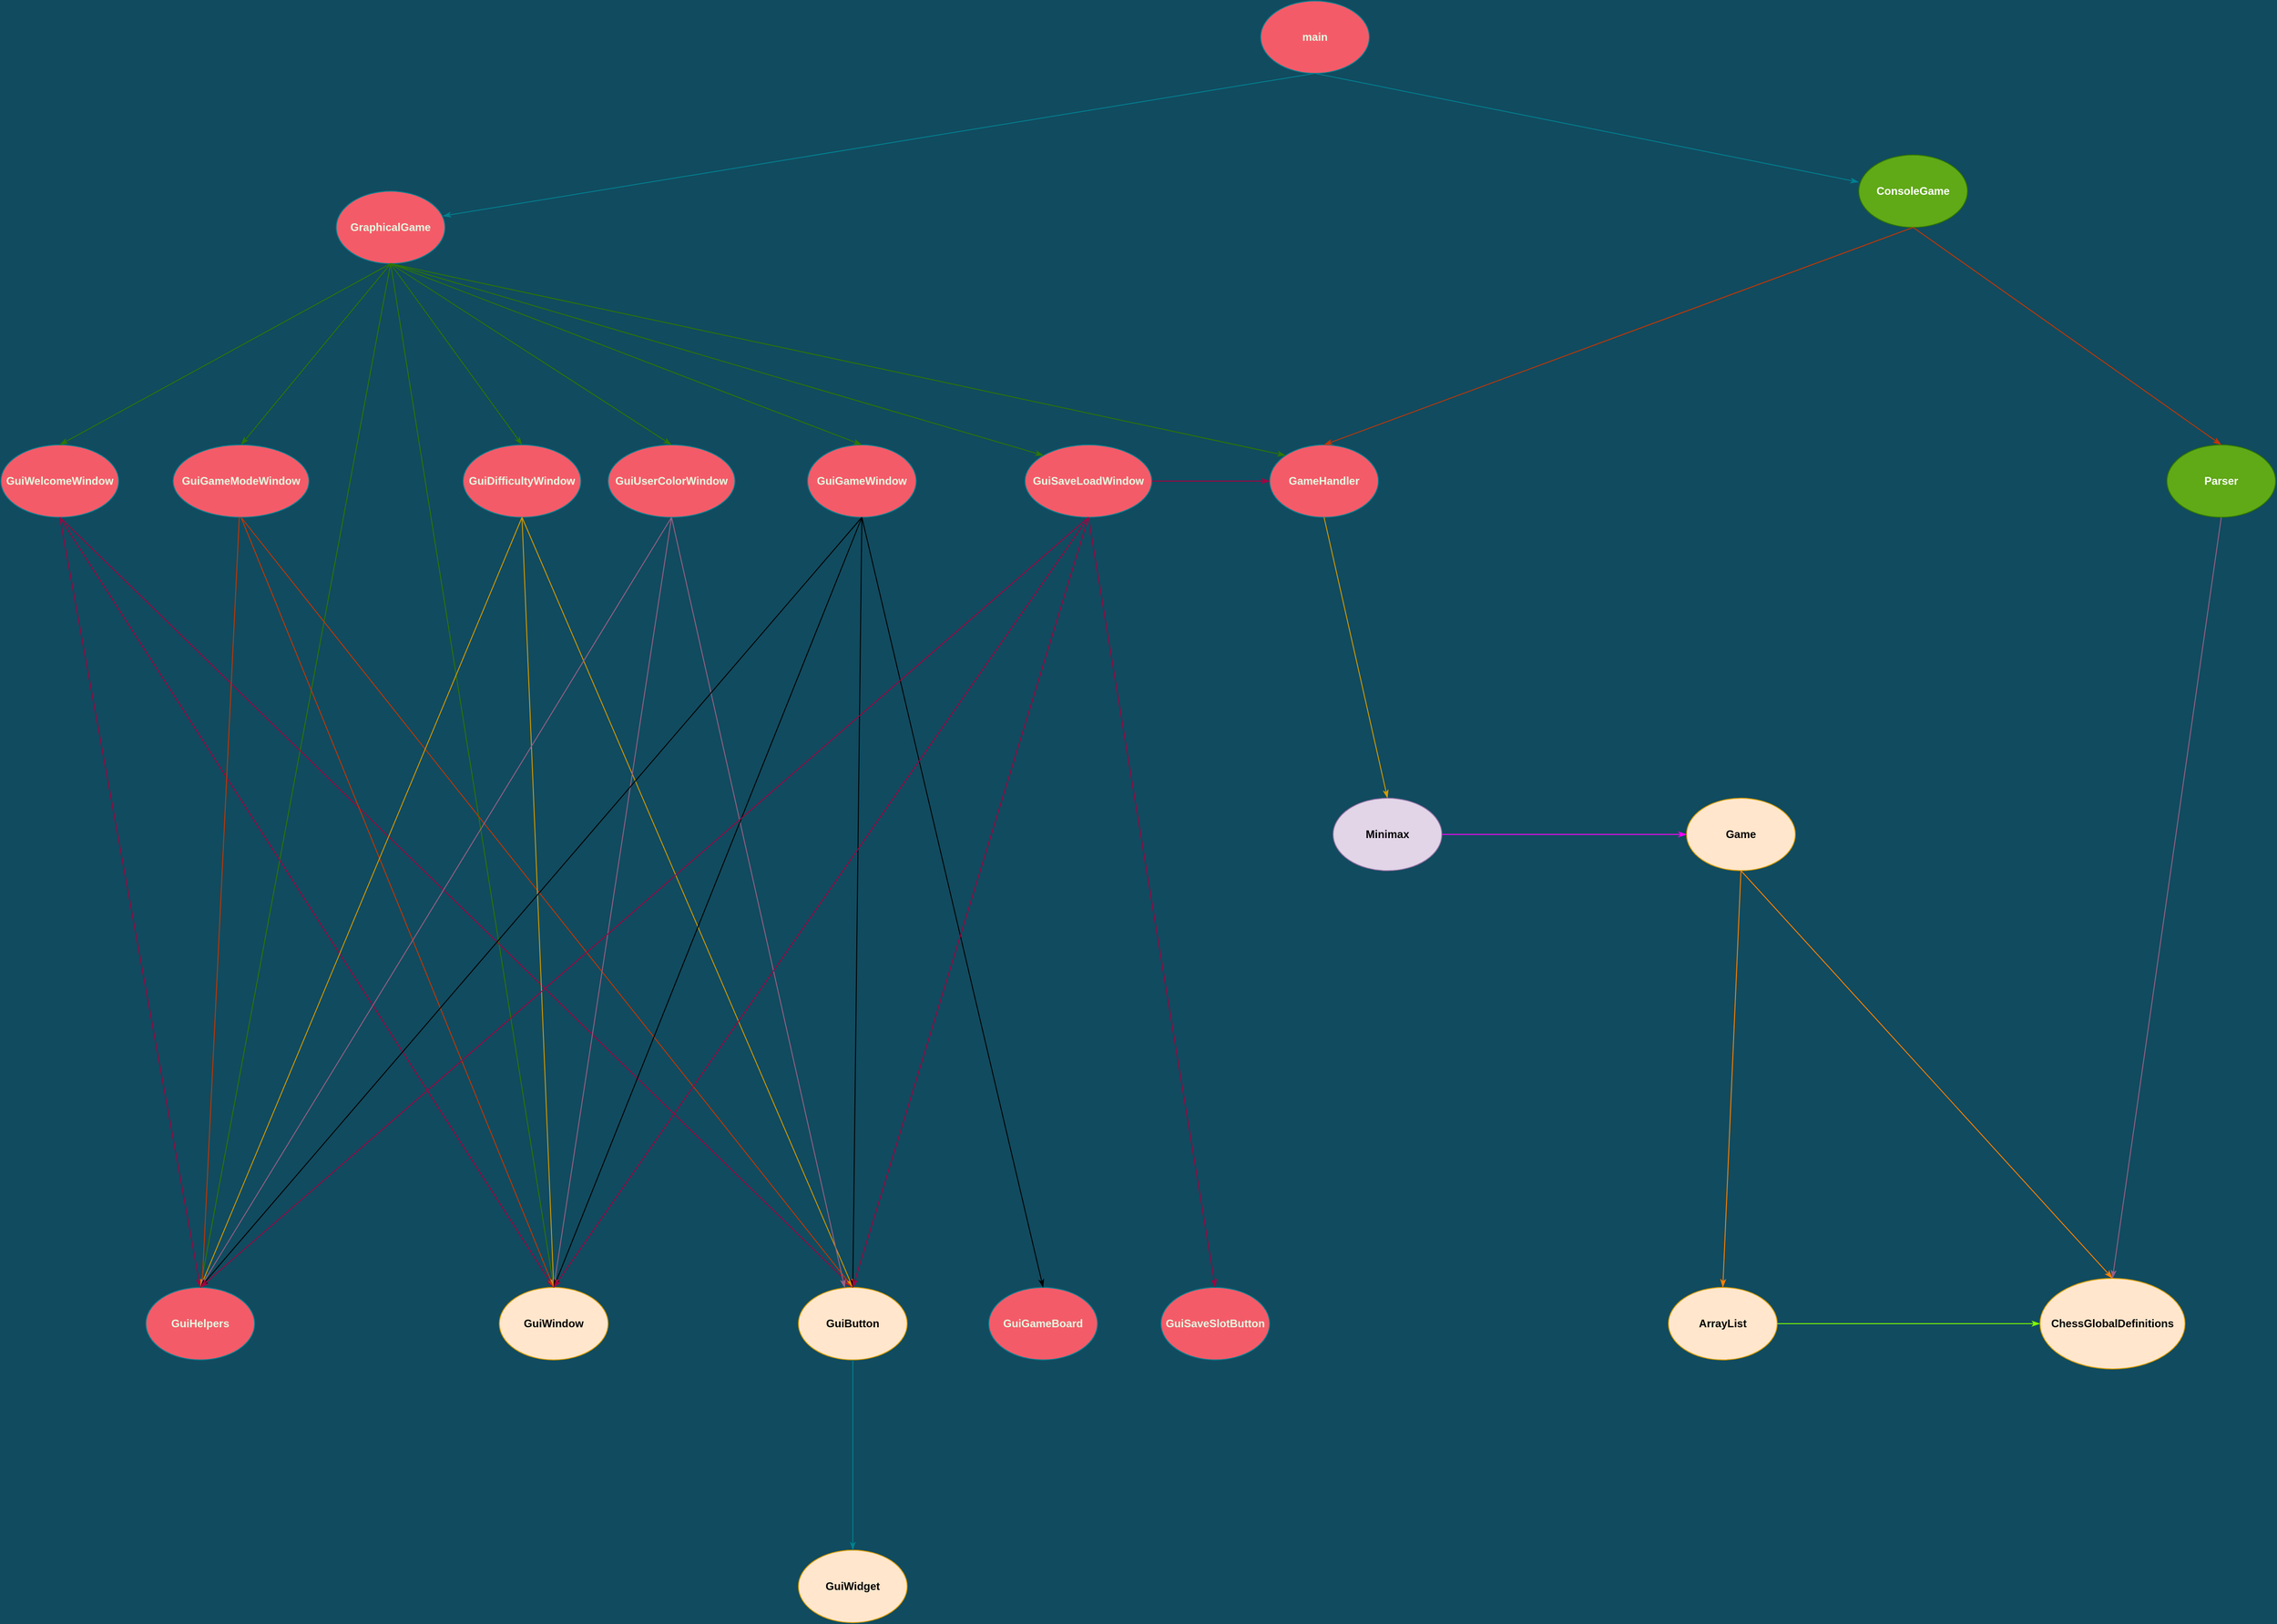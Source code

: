 <mxfile version="15.6.8" type="github">
  <diagram id="C5RBs43oDa-KdzZeNtuy" name="Page-1">
    <mxGraphModel dx="1483" dy="827" grid="1" gridSize="10" guides="1" tooltips="1" connect="1" arrows="1" fold="1" page="1" pageScale="1" pageWidth="3300" pageHeight="4681" background="#114B5F" math="0" shadow="0">
      <root>
        <mxCell id="WIyWlLk6GJQsqaUBKTNV-0" />
        <mxCell id="WIyWlLk6GJQsqaUBKTNV-1" parent="WIyWlLk6GJQsqaUBKTNV-0" />
        <mxCell id="X0Pu3LgBEjpvohQE28Oq-0" value="&lt;b&gt;main&lt;/b&gt;" style="ellipse;whiteSpace=wrap;html=1;fillColor=#F45B69;strokeColor=#028090;fontColor=#E4FDE1;sketch=0;shadow=0;direction=east;" parent="WIyWlLk6GJQsqaUBKTNV-1" vertex="1">
          <mxGeometry x="1620" y="1860" width="120" height="80" as="geometry" />
        </mxCell>
        <mxCell id="X0Pu3LgBEjpvohQE28Oq-2" value="&lt;b&gt;GraphicalGame&lt;/b&gt;" style="ellipse;whiteSpace=wrap;html=1;fillColor=#F45B69;strokeColor=#028090;fontColor=#E4FDE1;sketch=0;shadow=0;direction=east;" parent="WIyWlLk6GJQsqaUBKTNV-1" vertex="1">
          <mxGeometry x="600" y="2070" width="120" height="80" as="geometry" />
        </mxCell>
        <mxCell id="X0Pu3LgBEjpvohQE28Oq-3" value="&lt;b&gt;ConsoleGame&lt;/b&gt;" style="ellipse;whiteSpace=wrap;html=1;fillColor=#60a917;strokeColor=#2D7600;fontColor=#ffffff;sketch=0;shadow=0;direction=east;" parent="WIyWlLk6GJQsqaUBKTNV-1" vertex="1">
          <mxGeometry x="2280" y="2030" width="120" height="80" as="geometry" />
        </mxCell>
        <mxCell id="X0Pu3LgBEjpvohQE28Oq-4" value="" style="endArrow=none;html=1;rounded=0;entryX=0.5;entryY=1;entryDx=0;entryDy=0;exitX=0;exitY=0.375;exitDx=0;exitDy=0;startArrow=classicThin;startFill=1;labelBackgroundColor=#114B5F;strokeColor=#028090;fontColor=#E4FDE1;sketch=0;shadow=0;exitPerimeter=0;" parent="WIyWlLk6GJQsqaUBKTNV-1" source="X0Pu3LgBEjpvohQE28Oq-3" target="X0Pu3LgBEjpvohQE28Oq-0" edge="1">
          <mxGeometry width="50" height="50" relative="1" as="geometry">
            <mxPoint x="1530" y="2010" as="sourcePoint" />
            <mxPoint x="1580" y="1960" as="targetPoint" />
          </mxGeometry>
        </mxCell>
        <mxCell id="X0Pu3LgBEjpvohQE28Oq-6" value="" style="endArrow=none;html=1;exitX=0.98;exitY=0.343;exitDx=0;exitDy=0;entryX=0.5;entryY=1;entryDx=0;entryDy=0;strokeColor=#028090;rounded=0;startArrow=classicThin;startFill=1;labelBackgroundColor=#114B5F;fontColor=#E4FDE1;sketch=0;shadow=0;exitPerimeter=0;targetPerimeterSpacing=0;" parent="WIyWlLk6GJQsqaUBKTNV-1" source="X0Pu3LgBEjpvohQE28Oq-2" target="X0Pu3LgBEjpvohQE28Oq-0" edge="1">
          <mxGeometry width="50" height="50" relative="1" as="geometry">
            <mxPoint x="1740" y="2020" as="sourcePoint" />
            <mxPoint x="1790" y="1970" as="targetPoint" />
          </mxGeometry>
        </mxCell>
        <mxCell id="X0Pu3LgBEjpvohQE28Oq-9" value="&lt;b&gt;GuiGameModeWindow&lt;/b&gt;" style="ellipse;whiteSpace=wrap;html=1;fillColor=#F45B69;strokeColor=#028090;fontColor=#E4FDE1;sketch=0;shadow=0;direction=east;" parent="WIyWlLk6GJQsqaUBKTNV-1" vertex="1">
          <mxGeometry x="420" y="2350" width="150" height="80" as="geometry" />
        </mxCell>
        <mxCell id="X0Pu3LgBEjpvohQE28Oq-10" value="&lt;b&gt;GuiWelcomeWindow&lt;/b&gt;" style="ellipse;whiteSpace=wrap;html=1;fillColor=#F45B69;strokeColor=#028090;fontColor=#E4FDE1;sketch=0;shadow=0;direction=east;" parent="WIyWlLk6GJQsqaUBKTNV-1" vertex="1">
          <mxGeometry x="230" y="2350" width="130" height="80" as="geometry" />
        </mxCell>
        <mxCell id="X0Pu3LgBEjpvohQE28Oq-11" value="&lt;b&gt;GuiWindow&lt;/b&gt;" style="ellipse;whiteSpace=wrap;html=1;fillColor=#ffe6cc;strokeColor=#d79b00;sketch=0;shadow=0;direction=east;fontColor=default;" parent="WIyWlLk6GJQsqaUBKTNV-1" vertex="1">
          <mxGeometry x="780" y="3280" width="120" height="80" as="geometry" />
        </mxCell>
        <mxCell id="X0Pu3LgBEjpvohQE28Oq-12" value="&lt;b&gt;GuiHelpers&lt;/b&gt;" style="ellipse;whiteSpace=wrap;html=1;fillColor=#F45B69;strokeColor=#028090;fontColor=#E4FDE1;flipH=0;flipV=1;sketch=0;shadow=0;direction=east;" parent="WIyWlLk6GJQsqaUBKTNV-1" vertex="1">
          <mxGeometry x="390" y="3280" width="120" height="80" as="geometry" />
        </mxCell>
        <mxCell id="X0Pu3LgBEjpvohQE28Oq-13" value="&lt;b&gt;GuiSaveLoadWindow&lt;/b&gt;" style="ellipse;whiteSpace=wrap;html=1;fillColor=#F45B69;strokeColor=#028090;fontColor=#E4FDE1;sketch=0;shadow=0;direction=east;" parent="WIyWlLk6GJQsqaUBKTNV-1" vertex="1">
          <mxGeometry x="1360" y="2350" width="140" height="80" as="geometry" />
        </mxCell>
        <mxCell id="X0Pu3LgBEjpvohQE28Oq-14" value="&lt;b&gt;GuiGameWindow&lt;/b&gt;" style="ellipse;whiteSpace=wrap;html=1;fillColor=#F45B69;strokeColor=#028090;fontColor=#E4FDE1;sketch=0;shadow=0;direction=east;" parent="WIyWlLk6GJQsqaUBKTNV-1" vertex="1">
          <mxGeometry x="1120" y="2350" width="120" height="80" as="geometry" />
        </mxCell>
        <mxCell id="X0Pu3LgBEjpvohQE28Oq-15" value="&lt;b&gt;GuiUserColorWindow&lt;/b&gt;" style="ellipse;whiteSpace=wrap;html=1;fillColor=#F45B69;strokeColor=#028090;fontColor=#E4FDE1;sketch=0;shadow=0;direction=east;" parent="WIyWlLk6GJQsqaUBKTNV-1" vertex="1">
          <mxGeometry x="900" y="2350" width="140" height="80" as="geometry" />
        </mxCell>
        <mxCell id="X0Pu3LgBEjpvohQE28Oq-16" value="&lt;b&gt;GuiDifficultyWindow&lt;/b&gt;" style="ellipse;whiteSpace=wrap;html=1;fillColor=#F45B69;strokeColor=#028090;fontColor=#E4FDE1;sketch=0;shadow=0;direction=east;" parent="WIyWlLk6GJQsqaUBKTNV-1" vertex="1">
          <mxGeometry x="740" y="2350" width="130" height="80" as="geometry" />
        </mxCell>
        <mxCell id="X0Pu3LgBEjpvohQE28Oq-17" value="" style="endArrow=classicThin;html=1;rounded=0;exitX=0.5;exitY=1;exitDx=0;exitDy=0;entryX=0.5;entryY=0;entryDx=0;entryDy=0;startArrow=none;startFill=0;endFill=1;labelBackgroundColor=#114B5F;strokeColor=#2D7600;fontColor=#E4FDE1;fillColor=#60a917;sketch=0;shadow=0;" parent="WIyWlLk6GJQsqaUBKTNV-1" source="X0Pu3LgBEjpvohQE28Oq-2" target="X0Pu3LgBEjpvohQE28Oq-12" edge="1">
          <mxGeometry width="50" height="50" relative="1" as="geometry">
            <mxPoint x="558.784" y="2391.716" as="sourcePoint" />
            <mxPoint x="161.21" y="2320" as="targetPoint" />
          </mxGeometry>
        </mxCell>
        <mxCell id="X0Pu3LgBEjpvohQE28Oq-18" value="" style="endArrow=classicThin;html=1;rounded=0;exitX=0.5;exitY=1;exitDx=0;exitDy=0;entryX=0.5;entryY=0;entryDx=0;entryDy=0;endFill=1;labelBackgroundColor=#114B5F;strokeColor=#2D7600;fontColor=#E4FDE1;fillColor=#60a917;sketch=0;shadow=0;" parent="WIyWlLk6GJQsqaUBKTNV-1" source="X0Pu3LgBEjpvohQE28Oq-2" target="X0Pu3LgBEjpvohQE28Oq-11" edge="1">
          <mxGeometry width="50" height="50" relative="1" as="geometry">
            <mxPoint x="620" y="2140" as="sourcePoint" />
            <mxPoint x="170" y="2580" as="targetPoint" />
          </mxGeometry>
        </mxCell>
        <mxCell id="X0Pu3LgBEjpvohQE28Oq-19" value="" style="endArrow=classicThin;html=1;rounded=0;entryX=0.5;entryY=0;entryDx=0;entryDy=0;endFill=1;labelBackgroundColor=#114B5F;strokeColor=#2D7600;fontColor=#E4FDE1;fillColor=#60a917;sketch=0;shadow=0;exitX=0.5;exitY=0;exitDx=0;exitDy=0;" parent="WIyWlLk6GJQsqaUBKTNV-1" target="X0Pu3LgBEjpvohQE28Oq-10" edge="1">
          <mxGeometry width="50" height="50" relative="1" as="geometry">
            <mxPoint x="660" y="2150" as="sourcePoint" />
            <mxPoint x="470" y="2580" as="targetPoint" />
          </mxGeometry>
        </mxCell>
        <mxCell id="X0Pu3LgBEjpvohQE28Oq-20" value="" style="endArrow=classicThin;html=1;rounded=0;exitX=0.5;exitY=1;exitDx=0;exitDy=0;entryX=0.5;entryY=0;entryDx=0;entryDy=0;endFill=1;labelBackgroundColor=#114B5F;strokeColor=#2D7600;fontColor=#E4FDE1;fillColor=#60a917;sketch=0;shadow=0;" parent="WIyWlLk6GJQsqaUBKTNV-1" source="X0Pu3LgBEjpvohQE28Oq-2" target="X0Pu3LgBEjpvohQE28Oq-9" edge="1">
          <mxGeometry width="50" height="50" relative="1" as="geometry">
            <mxPoint x="850" y="2120" as="sourcePoint" />
            <mxPoint x="750" y="2530" as="targetPoint" />
          </mxGeometry>
        </mxCell>
        <mxCell id="X0Pu3LgBEjpvohQE28Oq-21" value="" style="endArrow=classicThin;html=1;rounded=0;exitX=0.5;exitY=1;exitDx=0;exitDy=0;entryX=0.5;entryY=0;entryDx=0;entryDy=0;endFill=1;labelBackgroundColor=#114B5F;strokeColor=#2D7600;fontColor=#E4FDE1;fillColor=#60a917;sketch=0;shadow=0;" parent="WIyWlLk6GJQsqaUBKTNV-1" source="X0Pu3LgBEjpvohQE28Oq-2" target="X0Pu3LgBEjpvohQE28Oq-16" edge="1">
          <mxGeometry width="50" height="50" relative="1" as="geometry">
            <mxPoint x="799.996" y="2138.284" as="sourcePoint" />
            <mxPoint x="837.57" y="2550" as="targetPoint" />
          </mxGeometry>
        </mxCell>
        <mxCell id="X0Pu3LgBEjpvohQE28Oq-22" value="" style="endArrow=classicThin;html=1;rounded=0;exitX=0.5;exitY=1;exitDx=0;exitDy=0;entryX=0.5;entryY=0;entryDx=0;entryDy=0;endFill=1;labelBackgroundColor=#114B5F;strokeColor=#2D7600;fontColor=#E4FDE1;fillColor=#60a917;sketch=0;shadow=0;" parent="WIyWlLk6GJQsqaUBKTNV-1" source="X0Pu3LgBEjpvohQE28Oq-2" target="X0Pu3LgBEjpvohQE28Oq-15" edge="1">
          <mxGeometry width="50" height="50" relative="1" as="geometry">
            <mxPoint x="850" y="2100" as="sourcePoint" />
            <mxPoint x="1050.0" y="2540" as="targetPoint" />
          </mxGeometry>
        </mxCell>
        <mxCell id="X0Pu3LgBEjpvohQE28Oq-24" value="&lt;b&gt;GameHandler&lt;/b&gt;" style="ellipse;whiteSpace=wrap;html=1;fillColor=#F45B69;strokeColor=#028090;fontColor=#E4FDE1;sketch=0;shadow=0;direction=east;" parent="WIyWlLk6GJQsqaUBKTNV-1" vertex="1">
          <mxGeometry x="1630" y="2350" width="120" height="80" as="geometry" />
        </mxCell>
        <mxCell id="X0Pu3LgBEjpvohQE28Oq-25" value="" style="endArrow=classicThin;html=1;rounded=0;exitX=0.5;exitY=1;exitDx=0;exitDy=0;entryX=0.5;entryY=0;entryDx=0;entryDy=0;endFill=1;labelBackgroundColor=#114B5F;strokeColor=#2D7600;fontColor=#E4FDE1;fillColor=#60a917;sketch=0;shadow=0;" parent="WIyWlLk6GJQsqaUBKTNV-1" source="X0Pu3LgBEjpvohQE28Oq-2" target="X0Pu3LgBEjpvohQE28Oq-14" edge="1">
          <mxGeometry width="50" height="50" relative="1" as="geometry">
            <mxPoint x="830" y="2080" as="sourcePoint" />
            <mxPoint x="1210" y="2520" as="targetPoint" />
          </mxGeometry>
        </mxCell>
        <mxCell id="X0Pu3LgBEjpvohQE28Oq-26" value="" style="endArrow=classicThin;html=1;rounded=0;exitX=0.5;exitY=1;exitDx=0;exitDy=0;entryX=0;entryY=0;entryDx=0;entryDy=0;endFill=1;labelBackgroundColor=#114B5F;strokeColor=#2D7600;fontColor=#E4FDE1;fillColor=#60a917;sketch=0;shadow=0;" parent="WIyWlLk6GJQsqaUBKTNV-1" source="X0Pu3LgBEjpvohQE28Oq-2" target="X0Pu3LgBEjpvohQE28Oq-13" edge="1">
          <mxGeometry width="50" height="50" relative="1" as="geometry">
            <mxPoint x="960" y="2070" as="sourcePoint" />
            <mxPoint x="1340" y="2510" as="targetPoint" />
          </mxGeometry>
        </mxCell>
        <mxCell id="X0Pu3LgBEjpvohQE28Oq-27" value="" style="endArrow=classicThin;html=1;rounded=0;exitX=0.5;exitY=1;exitDx=0;exitDy=0;entryX=0;entryY=0;entryDx=0;entryDy=0;endFill=1;labelBackgroundColor=#114B5F;strokeColor=#2D7600;fontColor=#E4FDE1;fillColor=#60a917;sketch=0;shadow=0;" parent="WIyWlLk6GJQsqaUBKTNV-1" source="X0Pu3LgBEjpvohQE28Oq-2" target="X0Pu3LgBEjpvohQE28Oq-24" edge="1">
          <mxGeometry width="50" height="50" relative="1" as="geometry">
            <mxPoint x="1170" y="1990" as="sourcePoint" />
            <mxPoint x="1550" y="2430" as="targetPoint" />
          </mxGeometry>
        </mxCell>
        <mxCell id="X0Pu3LgBEjpvohQE28Oq-31" value="" style="endArrow=classicThin;html=1;rounded=0;exitX=0.5;exitY=1;exitDx=0;exitDy=0;entryX=0.5;entryY=0;entryDx=0;entryDy=0;endFill=1;labelBackgroundColor=#114B5F;strokeColor=#A50040;fontColor=#E4FDE1;fillColor=#d80073;sketch=0;shadow=0;" parent="WIyWlLk6GJQsqaUBKTNV-1" source="X0Pu3LgBEjpvohQE28Oq-10" target="X0Pu3LgBEjpvohQE28Oq-11" edge="1">
          <mxGeometry width="50" height="50" relative="1" as="geometry">
            <mxPoint x="635" y="2270" as="sourcePoint" />
            <mxPoint x="300" y="2360" as="targetPoint" />
          </mxGeometry>
        </mxCell>
        <mxCell id="X0Pu3LgBEjpvohQE28Oq-32" value="" style="endArrow=classicThin;html=1;rounded=0;exitX=0.5;exitY=1;exitDx=0;exitDy=0;endFill=1;labelBackgroundColor=#114B5F;strokeColor=#A50040;fontColor=#E4FDE1;fillColor=#d80073;entryX=0.5;entryY=0;entryDx=0;entryDy=0;sketch=0;shadow=0;" parent="WIyWlLk6GJQsqaUBKTNV-1" source="X0Pu3LgBEjpvohQE28Oq-10" target="X0Pu3LgBEjpvohQE28Oq-12" edge="1">
          <mxGeometry width="50" height="50" relative="1" as="geometry">
            <mxPoint x="425" y="2330" as="sourcePoint" />
            <mxPoint x="410" y="3150" as="targetPoint" />
          </mxGeometry>
        </mxCell>
        <mxCell id="X0Pu3LgBEjpvohQE28Oq-33" value="&lt;b&gt;GuiButton&lt;/b&gt;" style="ellipse;whiteSpace=wrap;html=1;fillColor=#ffe6cc;strokeColor=#d79b00;sketch=0;shadow=0;direction=east;fontColor=default;" parent="WIyWlLk6GJQsqaUBKTNV-1" vertex="1">
          <mxGeometry x="1110" y="3280" width="120" height="80" as="geometry" />
        </mxCell>
        <mxCell id="X0Pu3LgBEjpvohQE28Oq-34" value="" style="endArrow=classicThin;html=1;rounded=0;exitX=0.5;exitY=1;exitDx=0;exitDy=0;entryX=0.5;entryY=0;entryDx=0;entryDy=0;endFill=1;labelBackgroundColor=#114B5F;strokeColor=#A50040;fontColor=#E4FDE1;fillColor=#d80073;sketch=0;shadow=0;" parent="WIyWlLk6GJQsqaUBKTNV-1" source="X0Pu3LgBEjpvohQE28Oq-10" target="X0Pu3LgBEjpvohQE28Oq-33" edge="1">
          <mxGeometry width="50" height="50" relative="1" as="geometry">
            <mxPoint x="184" y="2258.28" as="sourcePoint" />
            <mxPoint x="216.574" y="2549.996" as="targetPoint" />
          </mxGeometry>
        </mxCell>
        <mxCell id="X0Pu3LgBEjpvohQE28Oq-35" value="&lt;b&gt;GuiWidget&lt;/b&gt;" style="ellipse;whiteSpace=wrap;html=1;fillColor=#ffe6cc;strokeColor=#d79b00;sketch=0;shadow=0;direction=east;fontColor=default;" parent="WIyWlLk6GJQsqaUBKTNV-1" vertex="1">
          <mxGeometry x="1110" y="3570" width="120" height="80" as="geometry" />
        </mxCell>
        <mxCell id="X0Pu3LgBEjpvohQE28Oq-36" value="" style="endArrow=classicThin;html=1;rounded=0;endFill=1;entryX=0.5;entryY=0;entryDx=0;entryDy=0;labelBackgroundColor=#114B5F;strokeColor=#028090;fontColor=#E4FDE1;exitX=0.5;exitY=1;exitDx=0;exitDy=0;sketch=0;shadow=0;" parent="WIyWlLk6GJQsqaUBKTNV-1" source="X0Pu3LgBEjpvohQE28Oq-33" target="X0Pu3LgBEjpvohQE28Oq-35" edge="1">
          <mxGeometry width="50" height="50" relative="1" as="geometry">
            <mxPoint x="1070" y="3060" as="sourcePoint" />
            <mxPoint x="260" y="2940" as="targetPoint" />
          </mxGeometry>
        </mxCell>
        <mxCell id="X0Pu3LgBEjpvohQE28Oq-37" value="" style="endArrow=classicThin;html=1;rounded=0;exitX=0.5;exitY=1;exitDx=0;exitDy=0;entryX=0.5;entryY=0;entryDx=0;entryDy=0;endFill=1;labelBackgroundColor=#114B5F;strokeColor=#C73500;fontColor=#E4FDE1;fillColor=#fa6800;sketch=0;shadow=0;" parent="WIyWlLk6GJQsqaUBKTNV-1" source="X0Pu3LgBEjpvohQE28Oq-9" target="X0Pu3LgBEjpvohQE28Oq-33" edge="1">
          <mxGeometry width="50" height="50" relative="1" as="geometry">
            <mxPoint x="320.858" y="2278.348" as="sourcePoint" />
            <mxPoint x="597.574" y="2851.716" as="targetPoint" />
          </mxGeometry>
        </mxCell>
        <mxCell id="X0Pu3LgBEjpvohQE28Oq-38" value="" style="endArrow=classicThin;html=1;rounded=0;endFill=1;labelBackgroundColor=#114B5F;strokeColor=#C73500;fontColor=#E4FDE1;fillColor=#fa6800;sketch=0;shadow=0;" parent="WIyWlLk6GJQsqaUBKTNV-1" source="X0Pu3LgBEjpvohQE28Oq-9" target="X0Pu3LgBEjpvohQE28Oq-12" edge="1">
          <mxGeometry width="50" height="50" relative="1" as="geometry">
            <mxPoint x="489.852" y="2320.001" as="sourcePoint" />
            <mxPoint x="239.996" y="2613.266" as="targetPoint" />
          </mxGeometry>
        </mxCell>
        <mxCell id="X0Pu3LgBEjpvohQE28Oq-39" value="" style="endArrow=classicThin;html=1;rounded=0;exitX=0.5;exitY=1;exitDx=0;exitDy=0;entryX=0.5;entryY=0;entryDx=0;entryDy=0;endFill=1;labelBackgroundColor=#114B5F;strokeColor=#C73500;fontColor=#E4FDE1;fillColor=#fa6800;sketch=0;shadow=0;" parent="WIyWlLk6GJQsqaUBKTNV-1" source="X0Pu3LgBEjpvohQE28Oq-9" target="X0Pu3LgBEjpvohQE28Oq-11" edge="1">
          <mxGeometry width="50" height="50" relative="1" as="geometry">
            <mxPoint x="599.852" y="2290.001" as="sourcePoint" />
            <mxPoint x="349.996" y="2583.266" as="targetPoint" />
          </mxGeometry>
        </mxCell>
        <mxCell id="X0Pu3LgBEjpvohQE28Oq-40" value="" style="endArrow=classicThin;html=1;rounded=0;exitX=0.5;exitY=1;exitDx=0;exitDy=0;entryX=0.5;entryY=0;entryDx=0;entryDy=0;endFill=1;labelBackgroundColor=#114B5F;strokeColor=#d79b00;fontColor=#E4FDE1;fillColor=#ffcd28;gradientColor=#ffa500;sketch=0;shadow=0;" parent="WIyWlLk6GJQsqaUBKTNV-1" source="X0Pu3LgBEjpvohQE28Oq-16" target="X0Pu3LgBEjpvohQE28Oq-33" edge="1">
          <mxGeometry width="50" height="50" relative="1" as="geometry">
            <mxPoint x="810" y="2490" as="sourcePoint" />
            <mxPoint x="965" y="2930" as="targetPoint" />
          </mxGeometry>
        </mxCell>
        <mxCell id="X0Pu3LgBEjpvohQE28Oq-41" value="" style="endArrow=classicThin;html=1;rounded=0;exitX=0.5;exitY=1;exitDx=0;exitDy=0;entryX=0.5;entryY=0;entryDx=0;entryDy=0;endFill=1;labelBackgroundColor=#114B5F;strokeColor=#d79b00;fontColor=#E4FDE1;fillColor=#ffcd28;gradientColor=#ffa500;sketch=0;shadow=0;" parent="WIyWlLk6GJQsqaUBKTNV-1" source="X0Pu3LgBEjpvohQE28Oq-16" target="X0Pu3LgBEjpvohQE28Oq-12" edge="1">
          <mxGeometry width="50" height="50" relative="1" as="geometry">
            <mxPoint x="769.293" y="2428.44" as="sourcePoint" />
            <mxPoint x="202.426" y="2571.716" as="targetPoint" />
          </mxGeometry>
        </mxCell>
        <mxCell id="X0Pu3LgBEjpvohQE28Oq-42" value="" style="endArrow=classicThin;html=1;rounded=0;exitX=0.5;exitY=1;exitDx=0;exitDy=0;entryX=0.5;entryY=0;entryDx=0;entryDy=0;endFill=1;labelBackgroundColor=#114B5F;strokeColor=#d79b00;fontColor=#E4FDE1;fillColor=#ffcd28;gradientColor=#ffa500;sketch=0;shadow=0;" parent="WIyWlLk6GJQsqaUBKTNV-1" source="X0Pu3LgBEjpvohQE28Oq-16" target="X0Pu3LgBEjpvohQE28Oq-11" edge="1">
          <mxGeometry width="50" height="50" relative="1" as="geometry">
            <mxPoint x="798.433" y="2540.0" as="sourcePoint" />
            <mxPoint x="541.566" y="2963.276" as="targetPoint" />
          </mxGeometry>
        </mxCell>
        <mxCell id="X0Pu3LgBEjpvohQE28Oq-43" value="" style="endArrow=classicThin;html=1;rounded=0;endFill=1;labelBackgroundColor=#114B5F;strokeColor=#996185;fontColor=#E4FDE1;fillColor=#e6d0de;gradientColor=#d5739d;sketch=0;shadow=0;exitX=0.5;exitY=1;exitDx=0;exitDy=0;" parent="WIyWlLk6GJQsqaUBKTNV-1" source="X0Pu3LgBEjpvohQE28Oq-15" target="X0Pu3LgBEjpvohQE28Oq-33" edge="1">
          <mxGeometry width="50" height="50" relative="1" as="geometry">
            <mxPoint x="912.57" y="2450" as="sourcePoint" />
            <mxPoint x="839.996" y="2861.716" as="targetPoint" />
          </mxGeometry>
        </mxCell>
        <mxCell id="X0Pu3LgBEjpvohQE28Oq-44" value="" style="endArrow=classicThin;html=1;rounded=0;exitX=0.5;exitY=1;exitDx=0;exitDy=0;entryX=0.5;entryY=0;entryDx=0;entryDy=0;endFill=1;labelBackgroundColor=#114B5F;strokeColor=#996185;fontColor=#E4FDE1;fillColor=#e6d0de;gradientColor=#d5739d;sketch=0;shadow=0;" parent="WIyWlLk6GJQsqaUBKTNV-1" source="X0Pu3LgBEjpvohQE28Oq-15" target="X0Pu3LgBEjpvohQE28Oq-12" edge="1">
          <mxGeometry width="50" height="50" relative="1" as="geometry">
            <mxPoint x="1070.503" y="2570.004" as="sourcePoint" />
            <mxPoint x="360.0" y="2741.72" as="targetPoint" />
          </mxGeometry>
        </mxCell>
        <mxCell id="X0Pu3LgBEjpvohQE28Oq-45" value="" style="endArrow=classicThin;html=1;rounded=0;exitX=0.5;exitY=1;exitDx=0;exitDy=0;entryX=0.5;entryY=0;entryDx=0;entryDy=0;endFill=1;labelBackgroundColor=#114B5F;strokeColor=#996185;fontColor=#E4FDE1;fillColor=#e6d0de;gradientColor=#d5739d;sketch=0;shadow=0;" parent="WIyWlLk6GJQsqaUBKTNV-1" source="X0Pu3LgBEjpvohQE28Oq-15" target="X0Pu3LgBEjpvohQE28Oq-11" edge="1">
          <mxGeometry width="50" height="50" relative="1" as="geometry">
            <mxPoint x="1120.0" y="2560" as="sourcePoint" />
            <mxPoint x="670" y="3000" as="targetPoint" />
          </mxGeometry>
        </mxCell>
        <mxCell id="X0Pu3LgBEjpvohQE28Oq-50" value="&lt;b&gt;GuiGameBoard&lt;br&gt;&lt;/b&gt;" style="ellipse;whiteSpace=wrap;html=1;fillColor=#F45B69;strokeColor=#028090;fontColor=#E4FDE1;sketch=0;shadow=0;direction=east;" parent="WIyWlLk6GJQsqaUBKTNV-1" vertex="1">
          <mxGeometry x="1320" y="3280" width="120" height="80" as="geometry" />
        </mxCell>
        <mxCell id="X0Pu3LgBEjpvohQE28Oq-51" value="" style="endArrow=classicThin;html=1;rounded=0;exitX=0.5;exitY=1;exitDx=0;exitDy=0;endFill=1;labelBackgroundColor=#114B5F;fontColor=#E4FDE1;entryX=0.5;entryY=0;entryDx=0;entryDy=0;sketch=0;shadow=0;" parent="WIyWlLk6GJQsqaUBKTNV-1" source="X0Pu3LgBEjpvohQE28Oq-14" target="X0Pu3LgBEjpvohQE28Oq-33" edge="1">
          <mxGeometry width="50" height="50" relative="1" as="geometry">
            <mxPoint x="1050.0" y="2400" as="sourcePoint" />
            <mxPoint x="1130" y="3150" as="targetPoint" />
          </mxGeometry>
        </mxCell>
        <mxCell id="X0Pu3LgBEjpvohQE28Oq-53" value="" style="endArrow=classicThin;html=1;rounded=0;endFill=1;labelBackgroundColor=#114B5F;fontColor=#E4FDE1;entryX=0.5;entryY=0;entryDx=0;entryDy=0;exitX=0.5;exitY=1;exitDx=0;exitDy=0;sketch=0;shadow=0;" parent="WIyWlLk6GJQsqaUBKTNV-1" source="X0Pu3LgBEjpvohQE28Oq-14" target="X0Pu3LgBEjpvohQE28Oq-50" edge="1">
          <mxGeometry width="50" height="50" relative="1" as="geometry">
            <mxPoint x="1270" y="2440" as="sourcePoint" />
            <mxPoint x="1140.0" y="3160" as="targetPoint" />
          </mxGeometry>
        </mxCell>
        <mxCell id="X0Pu3LgBEjpvohQE28Oq-54" value="" style="endArrow=classicThin;html=1;rounded=0;endFill=1;labelBackgroundColor=#114B5F;fontColor=#E4FDE1;entryX=0.5;entryY=0;entryDx=0;entryDy=0;exitX=0.5;exitY=1;exitDx=0;exitDy=0;sketch=0;shadow=0;" parent="WIyWlLk6GJQsqaUBKTNV-1" source="X0Pu3LgBEjpvohQE28Oq-14" target="X0Pu3LgBEjpvohQE28Oq-11" edge="1">
          <mxGeometry width="50" height="50" relative="1" as="geometry">
            <mxPoint x="1240.0" y="2440" as="sourcePoint" />
            <mxPoint x="1410" y="3160" as="targetPoint" />
          </mxGeometry>
        </mxCell>
        <mxCell id="X0Pu3LgBEjpvohQE28Oq-55" value="" style="endArrow=classicThin;html=1;rounded=0;endFill=1;labelBackgroundColor=#114B5F;fontColor=#E4FDE1;exitX=0.5;exitY=1;exitDx=0;exitDy=0;entryX=0.5;entryY=0;entryDx=0;entryDy=0;sketch=0;shadow=0;" parent="WIyWlLk6GJQsqaUBKTNV-1" source="X0Pu3LgBEjpvohQE28Oq-14" target="X0Pu3LgBEjpvohQE28Oq-12" edge="1">
          <mxGeometry width="50" height="50" relative="1" as="geometry">
            <mxPoint x="1240.0" y="2440" as="sourcePoint" />
            <mxPoint x="410" y="3150" as="targetPoint" />
          </mxGeometry>
        </mxCell>
        <mxCell id="X0Pu3LgBEjpvohQE28Oq-56" value="&lt;b&gt;GuiSaveSlotButton&lt;br&gt;&lt;/b&gt;" style="ellipse;whiteSpace=wrap;html=1;fillColor=#F45B69;strokeColor=#028090;fontColor=#E4FDE1;sketch=0;shadow=0;direction=east;" parent="WIyWlLk6GJQsqaUBKTNV-1" vertex="1">
          <mxGeometry x="1510" y="3280" width="120" height="80" as="geometry" />
        </mxCell>
        <mxCell id="X0Pu3LgBEjpvohQE28Oq-57" value="" style="endArrow=classicThin;html=1;rounded=0;endFill=1;labelBackgroundColor=#114B5F;fontColor=#E4FDE1;entryX=0.5;entryY=0;entryDx=0;entryDy=0;exitX=0.5;exitY=1;exitDx=0;exitDy=0;fillColor=#d80073;strokeColor=#A50040;sketch=0;shadow=0;" parent="WIyWlLk6GJQsqaUBKTNV-1" source="X0Pu3LgBEjpvohQE28Oq-13" target="X0Pu3LgBEjpvohQE28Oq-56" edge="1">
          <mxGeometry width="50" height="50" relative="1" as="geometry">
            <mxPoint x="1460.0" y="2440" as="sourcePoint" />
            <mxPoint x="1570.0" y="3160" as="targetPoint" />
          </mxGeometry>
        </mxCell>
        <mxCell id="X0Pu3LgBEjpvohQE28Oq-58" value="" style="endArrow=classicThin;html=1;rounded=0;endFill=1;labelBackgroundColor=#114B5F;fontColor=#E4FDE1;fillColor=#d80073;strokeColor=#A50040;entryX=0.5;entryY=0;entryDx=0;entryDy=0;exitX=0.5;exitY=1;exitDx=0;exitDy=0;sketch=0;shadow=0;" parent="WIyWlLk6GJQsqaUBKTNV-1" source="X0Pu3LgBEjpvohQE28Oq-13" target="X0Pu3LgBEjpvohQE28Oq-33" edge="1">
          <mxGeometry width="50" height="50" relative="1" as="geometry">
            <mxPoint x="1450" y="2440" as="sourcePoint" />
            <mxPoint x="1660" y="3100" as="targetPoint" />
          </mxGeometry>
        </mxCell>
        <mxCell id="X0Pu3LgBEjpvohQE28Oq-59" value="" style="endArrow=classicThin;html=1;rounded=0;endFill=1;labelBackgroundColor=#114B5F;fontColor=#E4FDE1;fillColor=#d80073;strokeColor=#A50040;exitX=0.5;exitY=1;exitDx=0;exitDy=0;entryX=0.5;entryY=0;entryDx=0;entryDy=0;sketch=0;shadow=0;" parent="WIyWlLk6GJQsqaUBKTNV-1" source="X0Pu3LgBEjpvohQE28Oq-13" target="X0Pu3LgBEjpvohQE28Oq-12" edge="1">
          <mxGeometry width="50" height="50" relative="1" as="geometry">
            <mxPoint x="1500" y="2450" as="sourcePoint" />
            <mxPoint x="640" y="3150" as="targetPoint" />
          </mxGeometry>
        </mxCell>
        <mxCell id="X0Pu3LgBEjpvohQE28Oq-60" value="" style="endArrow=classicThin;html=1;rounded=0;endFill=1;labelBackgroundColor=#114B5F;fontColor=#E4FDE1;fillColor=#d80073;strokeColor=#A50040;entryX=0.5;entryY=0;entryDx=0;entryDy=0;exitX=0.5;exitY=1;exitDx=0;exitDy=0;sketch=0;shadow=0;" parent="WIyWlLk6GJQsqaUBKTNV-1" source="X0Pu3LgBEjpvohQE28Oq-13" target="X0Pu3LgBEjpvohQE28Oq-11" edge="1">
          <mxGeometry width="50" height="50" relative="1" as="geometry">
            <mxPoint x="1460" y="2440" as="sourcePoint" />
            <mxPoint x="1140.0" y="3160" as="targetPoint" />
          </mxGeometry>
        </mxCell>
        <mxCell id="X0Pu3LgBEjpvohQE28Oq-61" value="" style="endArrow=classicThin;html=1;rounded=0;endFill=1;labelBackgroundColor=#114B5F;fontColor=#E4FDE1;fillColor=#d80073;strokeColor=#A50040;entryX=0;entryY=0.5;entryDx=0;entryDy=0;exitX=1;exitY=0.5;exitDx=0;exitDy=0;sketch=0;shadow=0;" parent="WIyWlLk6GJQsqaUBKTNV-1" source="X0Pu3LgBEjpvohQE28Oq-13" target="X0Pu3LgBEjpvohQE28Oq-24" edge="1">
          <mxGeometry width="50" height="50" relative="1" as="geometry">
            <mxPoint x="1680" y="2430" as="sourcePoint" />
            <mxPoint x="460" y="3290" as="targetPoint" />
          </mxGeometry>
        </mxCell>
        <mxCell id="X0Pu3LgBEjpvohQE28Oq-62" value="&lt;b&gt;Minimax&lt;/b&gt;" style="ellipse;whiteSpace=wrap;html=1;fillColor=#e1d5e7;strokeColor=#9673a6;sketch=0;shadow=0;direction=east;" parent="WIyWlLk6GJQsqaUBKTNV-1" vertex="1">
          <mxGeometry x="1700" y="2740" width="120" height="80" as="geometry" />
        </mxCell>
        <mxCell id="X0Pu3LgBEjpvohQE28Oq-63" value="" style="endArrow=classicThin;html=1;rounded=0;exitX=0.5;exitY=1;exitDx=0;exitDy=0;entryX=0.5;entryY=0;entryDx=0;entryDy=0;endFill=1;labelBackgroundColor=#114B5F;strokeColor=#d79b00;fontColor=#E4FDE1;fillColor=#ffcd28;gradientColor=#ffa500;sketch=0;shadow=0;" parent="WIyWlLk6GJQsqaUBKTNV-1" source="X0Pu3LgBEjpvohQE28Oq-24" target="X0Pu3LgBEjpvohQE28Oq-62" edge="1">
          <mxGeometry width="50" height="50" relative="1" as="geometry">
            <mxPoint x="785" y="2440" as="sourcePoint" />
            <mxPoint x="1180" y="3290" as="targetPoint" />
          </mxGeometry>
        </mxCell>
        <mxCell id="X0Pu3LgBEjpvohQE28Oq-64" value="" style="endArrow=classicThin;html=1;rounded=0;exitX=0.5;exitY=1;exitDx=0;exitDy=0;entryX=0.5;entryY=0;entryDx=0;entryDy=0;endFill=1;labelBackgroundColor=#114B5F;strokeColor=#C73500;fontColor=#E4FDE1;fillColor=#fa6800;sketch=0;shadow=0;" parent="WIyWlLk6GJQsqaUBKTNV-1" source="X0Pu3LgBEjpvohQE28Oq-3" target="X0Pu3LgBEjpvohQE28Oq-24" edge="1">
          <mxGeometry width="50" height="50" relative="1" as="geometry">
            <mxPoint x="1760" y="2240" as="sourcePoint" />
            <mxPoint x="2435.0" y="3090" as="targetPoint" />
          </mxGeometry>
        </mxCell>
        <mxCell id="X0Pu3LgBEjpvohQE28Oq-65" value="&lt;b&gt;Parser&lt;/b&gt;" style="ellipse;whiteSpace=wrap;html=1;fillColor=#60a917;strokeColor=#2D7600;fontColor=#ffffff;sketch=0;shadow=0;direction=east;" parent="WIyWlLk6GJQsqaUBKTNV-1" vertex="1">
          <mxGeometry x="2620" y="2350" width="120" height="80" as="geometry" />
        </mxCell>
        <mxCell id="X0Pu3LgBEjpvohQE28Oq-66" value="" style="endArrow=classicThin;html=1;rounded=0;entryX=0.5;entryY=0;entryDx=0;entryDy=0;endFill=1;labelBackgroundColor=#114B5F;strokeColor=#C73500;fontColor=#E4FDE1;fillColor=#fa6800;sketch=0;shadow=0;" parent="WIyWlLk6GJQsqaUBKTNV-1" target="X0Pu3LgBEjpvohQE28Oq-65" edge="1">
          <mxGeometry width="50" height="50" relative="1" as="geometry">
            <mxPoint x="2340" y="2110" as="sourcePoint" />
            <mxPoint x="1700" y="2360" as="targetPoint" />
          </mxGeometry>
        </mxCell>
        <mxCell id="X0Pu3LgBEjpvohQE28Oq-67" value="" style="endArrow=classicThin;html=1;rounded=0;endFill=1;labelBackgroundColor=#114B5F;strokeColor=#996185;fontColor=#E4FDE1;fillColor=#e6d0de;gradientColor=#d5739d;sketch=0;shadow=0;exitX=0.5;exitY=1;exitDx=0;exitDy=0;entryX=0.5;entryY=0;entryDx=0;entryDy=0;" parent="WIyWlLk6GJQsqaUBKTNV-1" source="X0Pu3LgBEjpvohQE28Oq-65" target="X0Pu3LgBEjpvohQE28Oq-68" edge="1">
          <mxGeometry width="50" height="50" relative="1" as="geometry">
            <mxPoint x="2110" y="2280" as="sourcePoint" />
            <mxPoint x="2301.105" y="3130.442" as="targetPoint" />
          </mxGeometry>
        </mxCell>
        <mxCell id="X0Pu3LgBEjpvohQE28Oq-68" value="&lt;b&gt;ChessGlobalDefinitions&lt;/b&gt;" style="ellipse;whiteSpace=wrap;html=1;fillColor=#ffe6cc;strokeColor=#d79b00;sketch=0;shadow=0;direction=east;fontColor=default;" parent="WIyWlLk6GJQsqaUBKTNV-1" vertex="1">
          <mxGeometry x="2480" y="3270" width="160" height="100" as="geometry" />
        </mxCell>
        <mxCell id="X0Pu3LgBEjpvohQE28Oq-69" value="&lt;b&gt;ArrayList&lt;br&gt;&lt;/b&gt;" style="ellipse;whiteSpace=wrap;html=1;fillColor=#ffe6cc;strokeColor=#d79b00;sketch=0;shadow=0;direction=east;fontColor=default;" parent="WIyWlLk6GJQsqaUBKTNV-1" vertex="1">
          <mxGeometry x="2070" y="3280" width="120" height="80" as="geometry" />
        </mxCell>
        <mxCell id="X0Pu3LgBEjpvohQE28Oq-70" value="" style="endArrow=classicThin;html=1;rounded=0;exitX=1;exitY=0.5;exitDx=0;exitDy=0;entryX=0;entryY=0.5;entryDx=0;entryDy=0;endFill=1;labelBackgroundColor=#114B5F;strokeColor=#80FF00;fontColor=#E4FDE1;fillColor=#f8cecc;sketch=0;shadow=0;gradientColor=#ea6b66;" parent="WIyWlLk6GJQsqaUBKTNV-1" source="X0Pu3LgBEjpvohQE28Oq-69" target="X0Pu3LgBEjpvohQE28Oq-68" edge="1">
          <mxGeometry width="50" height="50" relative="1" as="geometry">
            <mxPoint x="1860" y="2610" as="sourcePoint" />
            <mxPoint x="2535.0" y="3460" as="targetPoint" />
          </mxGeometry>
        </mxCell>
        <mxCell id="X0Pu3LgBEjpvohQE28Oq-71" value="&lt;b&gt;Game&lt;br&gt;&lt;/b&gt;" style="ellipse;whiteSpace=wrap;html=1;fillColor=#ffe6cc;strokeColor=#d79b00;sketch=0;shadow=0;direction=east;" parent="WIyWlLk6GJQsqaUBKTNV-1" vertex="1">
          <mxGeometry x="2090" y="2740" width="120" height="80" as="geometry" />
        </mxCell>
        <mxCell id="X0Pu3LgBEjpvohQE28Oq-72" value="" style="endArrow=classicThin;html=1;rounded=0;endFill=1;labelBackgroundColor=#114B5F;strokeColor=#FF8000;fontColor=#E4FDE1;fillColor=#e6d0de;gradientColor=#d5739d;sketch=0;shadow=0;exitX=0.5;exitY=1;exitDx=0;exitDy=0;entryX=0.5;entryY=0;entryDx=0;entryDy=0;" parent="WIyWlLk6GJQsqaUBKTNV-1" source="X0Pu3LgBEjpvohQE28Oq-71" target="X0Pu3LgBEjpvohQE28Oq-69" edge="1">
          <mxGeometry width="50" height="50" relative="1" as="geometry">
            <mxPoint x="2340" y="2410" as="sourcePoint" />
            <mxPoint x="2220" y="3250" as="targetPoint" />
          </mxGeometry>
        </mxCell>
        <mxCell id="X0Pu3LgBEjpvohQE28Oq-73" value="" style="endArrow=classicThin;html=1;rounded=0;endFill=1;labelBackgroundColor=#114B5F;strokeColor=#FF8000;fontColor=#E4FDE1;fillColor=#e6d0de;gradientColor=#d5739d;sketch=0;shadow=0;exitX=0.5;exitY=1;exitDx=0;exitDy=0;entryX=0.5;entryY=0;entryDx=0;entryDy=0;" parent="WIyWlLk6GJQsqaUBKTNV-1" source="X0Pu3LgBEjpvohQE28Oq-71" target="X0Pu3LgBEjpvohQE28Oq-68" edge="1">
          <mxGeometry width="50" height="50" relative="1" as="geometry">
            <mxPoint x="2360" y="2440" as="sourcePoint" />
            <mxPoint x="2300" y="3290" as="targetPoint" />
          </mxGeometry>
        </mxCell>
        <mxCell id="X0Pu3LgBEjpvohQE28Oq-76" value="" style="endArrow=classicThin;html=1;rounded=0;endFill=1;labelBackgroundColor=#114B5F;strokeColor=#FF00FF;fontColor=#E4FDE1;fillColor=#e6d0de;gradientColor=#d5739d;sketch=0;shadow=0;exitX=1;exitY=0.5;exitDx=0;exitDy=0;entryX=0;entryY=0.5;entryDx=0;entryDy=0;" parent="WIyWlLk6GJQsqaUBKTNV-1" source="X0Pu3LgBEjpvohQE28Oq-62" target="X0Pu3LgBEjpvohQE28Oq-71" edge="1">
          <mxGeometry width="50" height="50" relative="1" as="geometry">
            <mxPoint x="1940" y="2820" as="sourcePoint" />
            <mxPoint x="1920" y="3280" as="targetPoint" />
          </mxGeometry>
        </mxCell>
      </root>
    </mxGraphModel>
  </diagram>
</mxfile>
